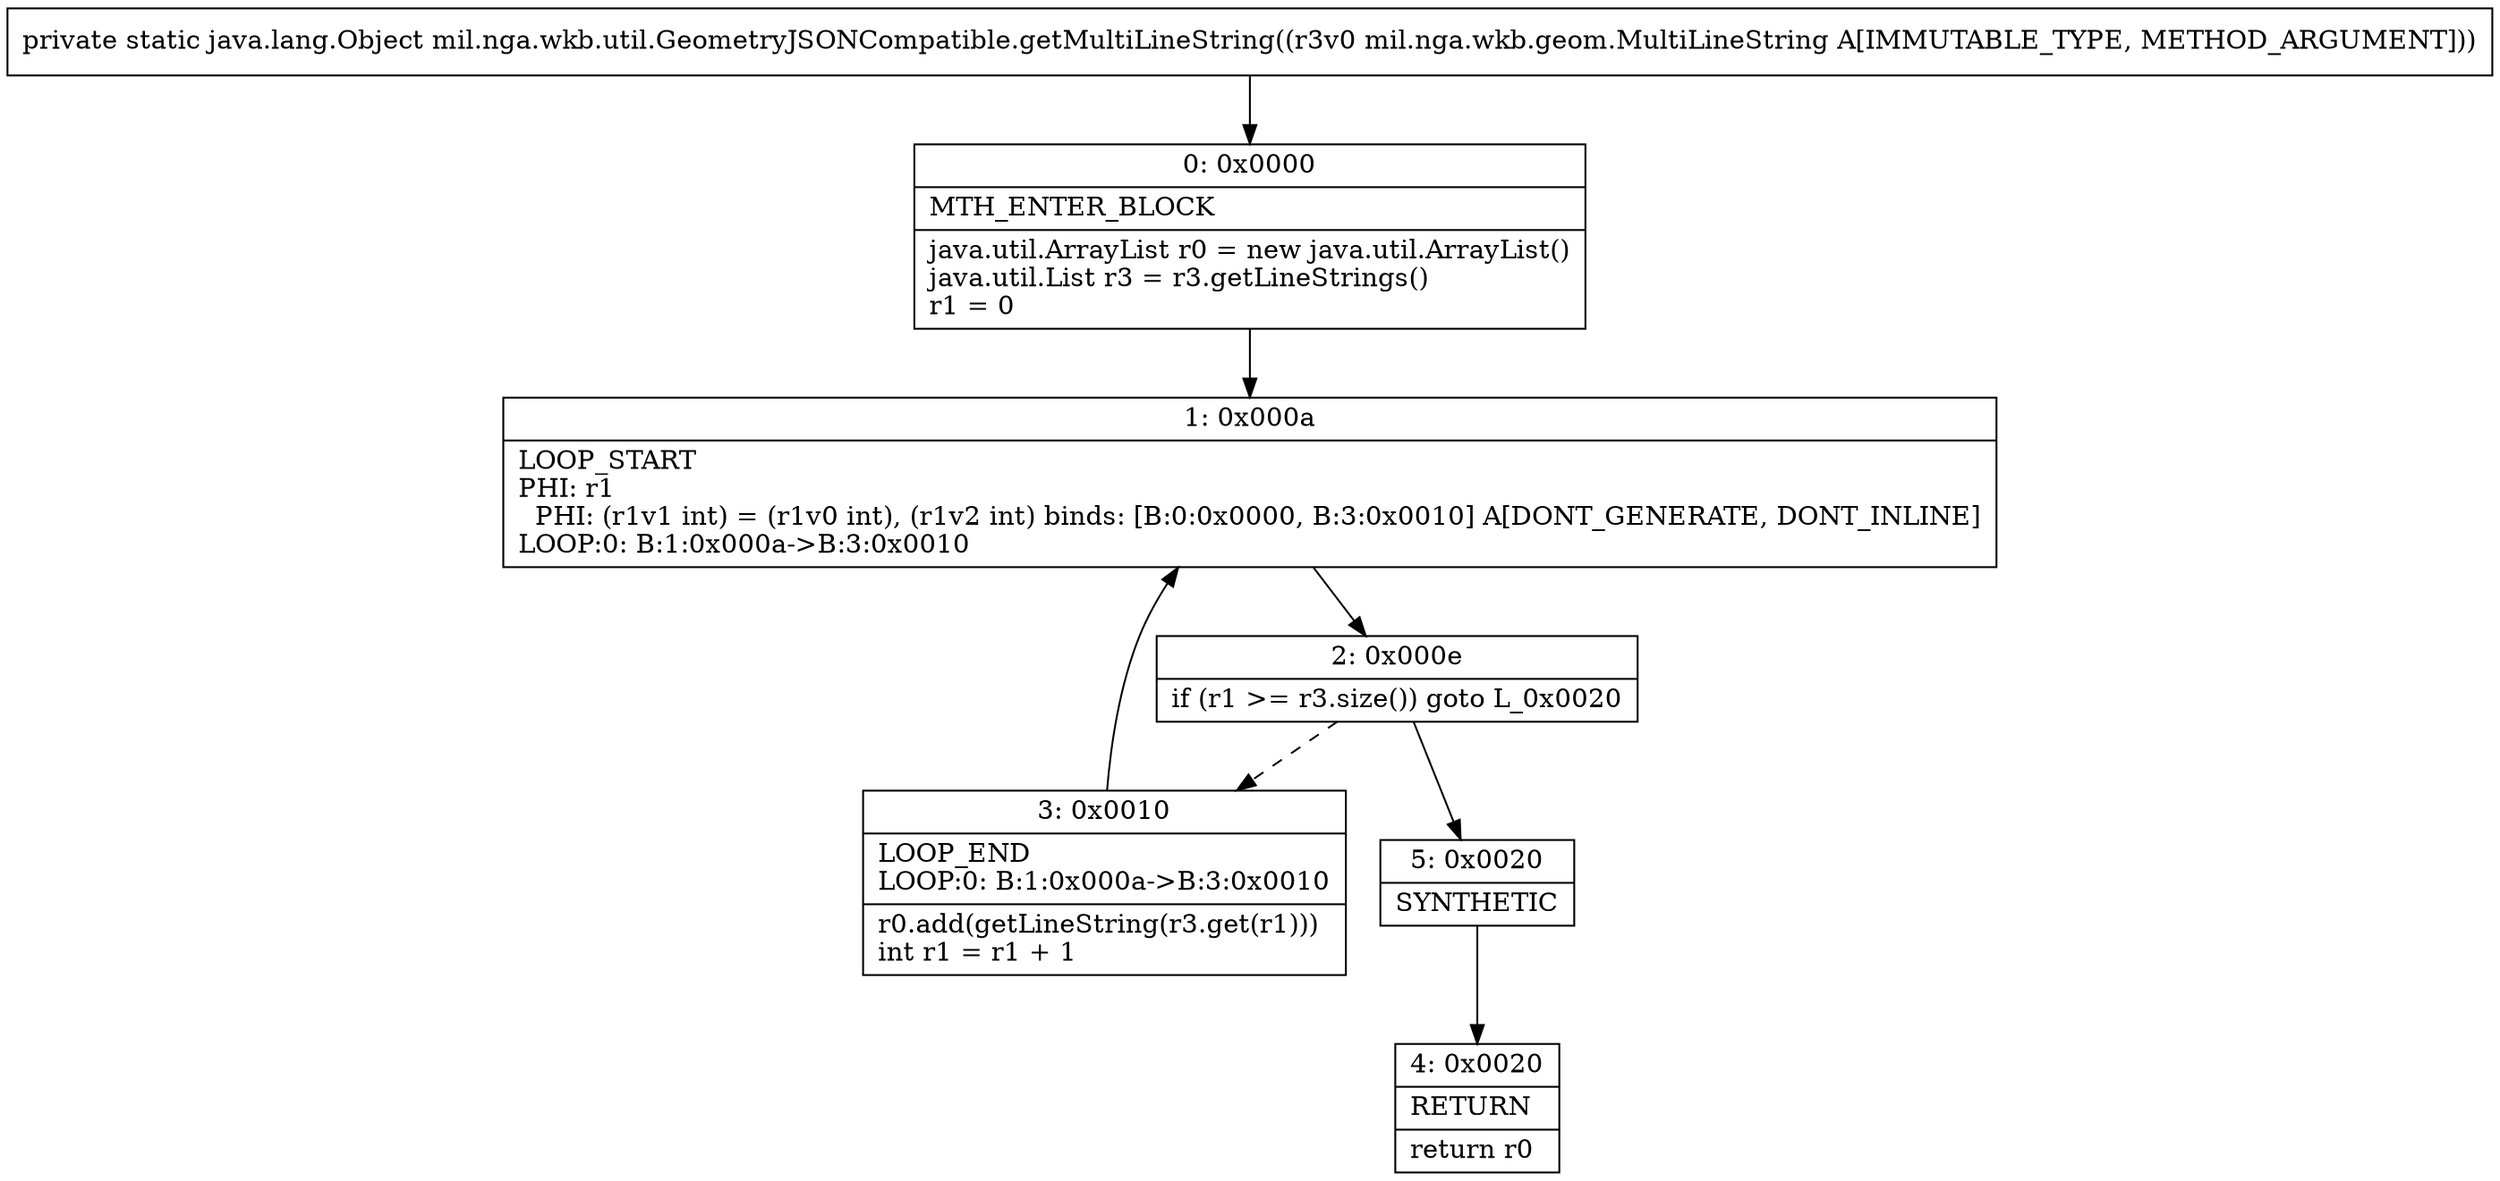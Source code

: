digraph "CFG formil.nga.wkb.util.GeometryJSONCompatible.getMultiLineString(Lmil\/nga\/wkb\/geom\/MultiLineString;)Ljava\/lang\/Object;" {
Node_0 [shape=record,label="{0\:\ 0x0000|MTH_ENTER_BLOCK\l|java.util.ArrayList r0 = new java.util.ArrayList()\ljava.util.List r3 = r3.getLineStrings()\lr1 = 0\l}"];
Node_1 [shape=record,label="{1\:\ 0x000a|LOOP_START\lPHI: r1 \l  PHI: (r1v1 int) = (r1v0 int), (r1v2 int) binds: [B:0:0x0000, B:3:0x0010] A[DONT_GENERATE, DONT_INLINE]\lLOOP:0: B:1:0x000a\-\>B:3:0x0010\l}"];
Node_2 [shape=record,label="{2\:\ 0x000e|if (r1 \>= r3.size()) goto L_0x0020\l}"];
Node_3 [shape=record,label="{3\:\ 0x0010|LOOP_END\lLOOP:0: B:1:0x000a\-\>B:3:0x0010\l|r0.add(getLineString(r3.get(r1)))\lint r1 = r1 + 1\l}"];
Node_4 [shape=record,label="{4\:\ 0x0020|RETURN\l|return r0\l}"];
Node_5 [shape=record,label="{5\:\ 0x0020|SYNTHETIC\l}"];
MethodNode[shape=record,label="{private static java.lang.Object mil.nga.wkb.util.GeometryJSONCompatible.getMultiLineString((r3v0 mil.nga.wkb.geom.MultiLineString A[IMMUTABLE_TYPE, METHOD_ARGUMENT])) }"];
MethodNode -> Node_0;
Node_0 -> Node_1;
Node_1 -> Node_2;
Node_2 -> Node_3[style=dashed];
Node_2 -> Node_5;
Node_3 -> Node_1;
Node_5 -> Node_4;
}

